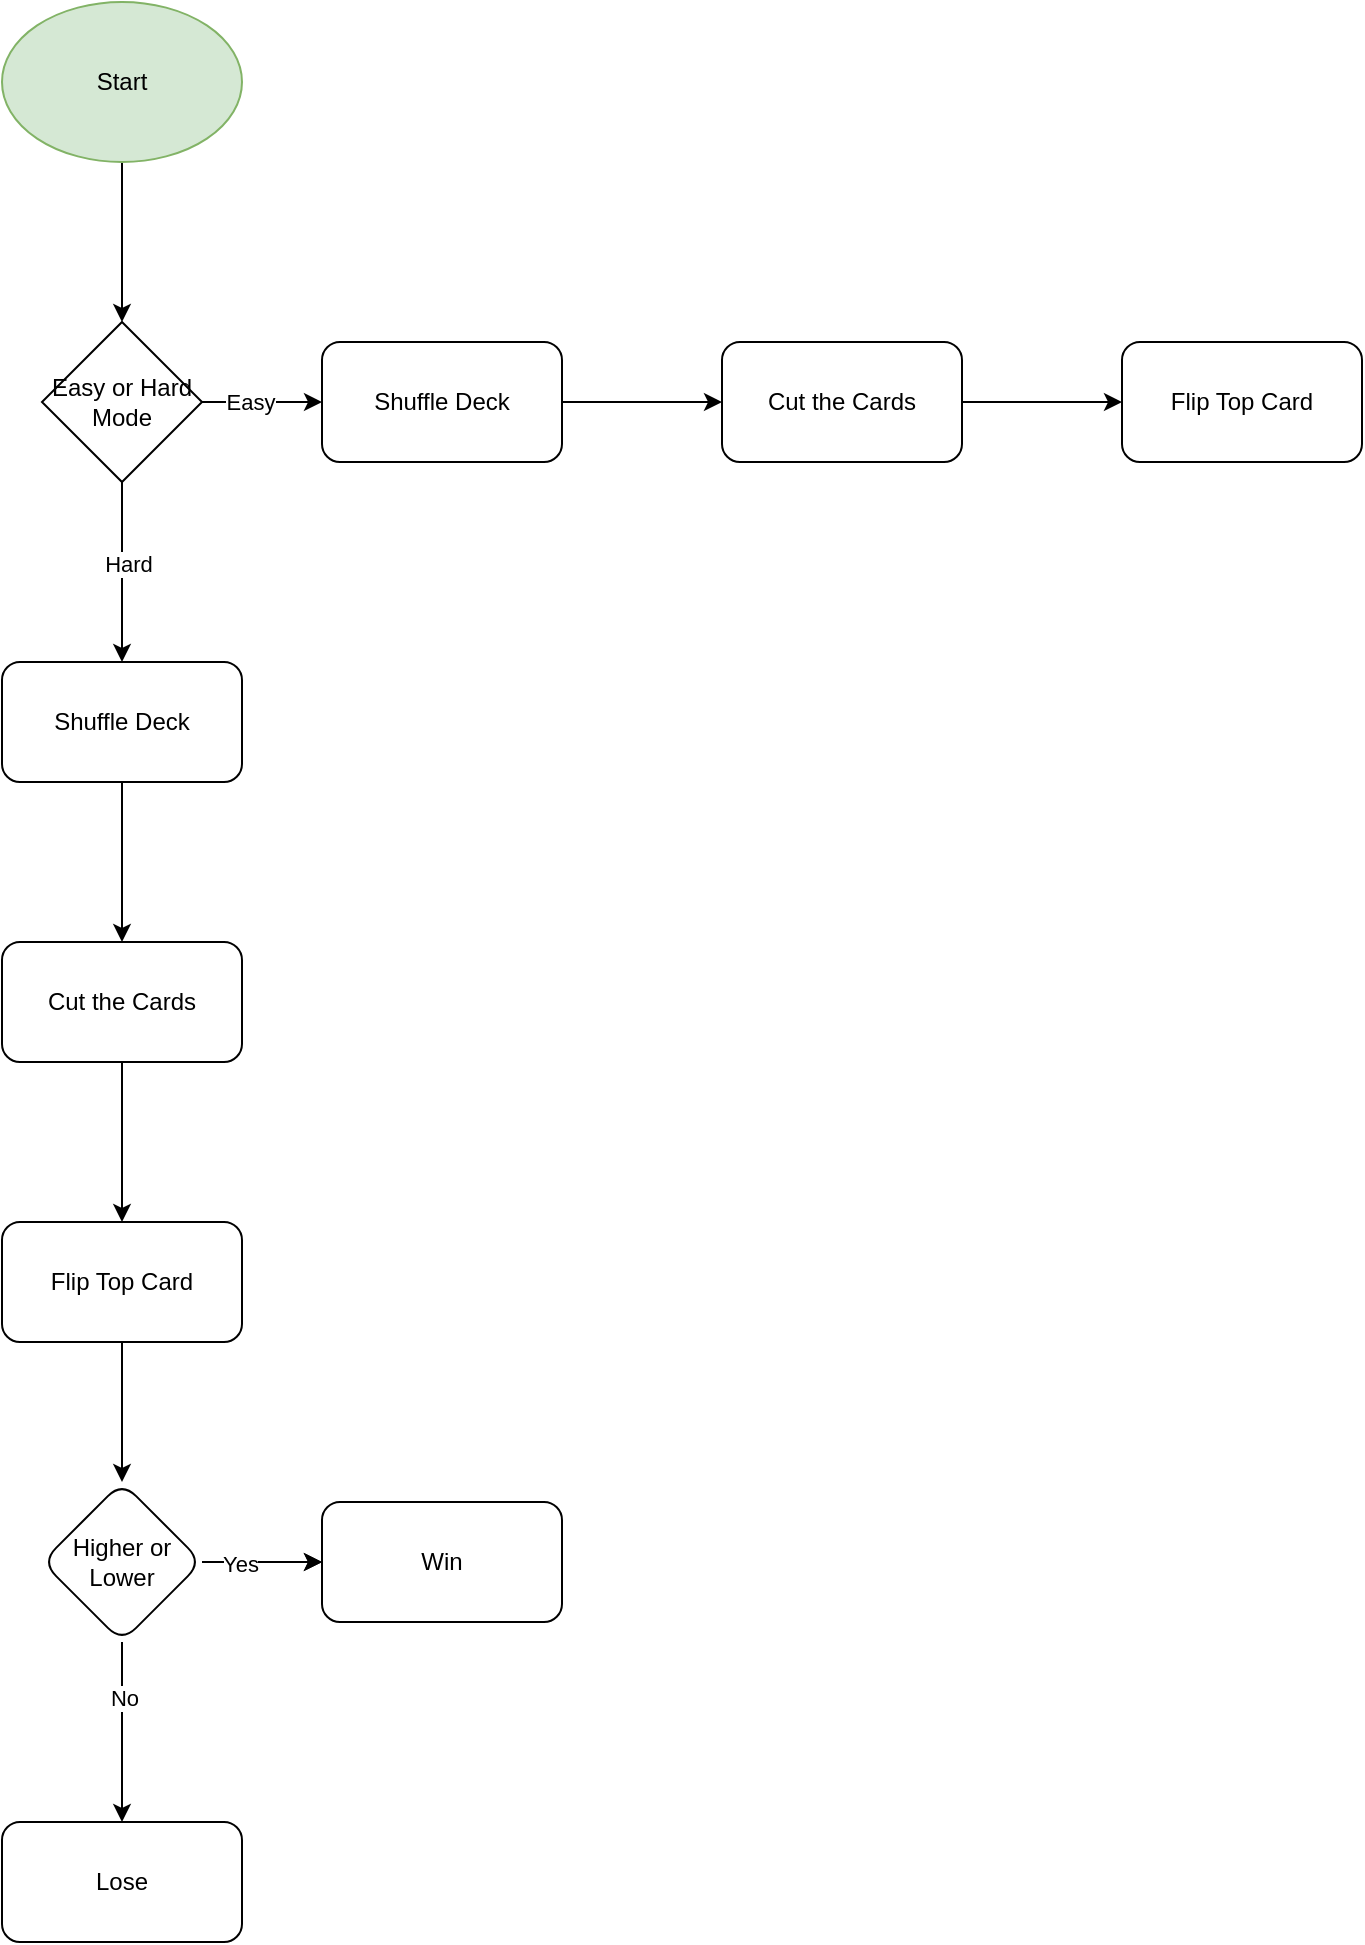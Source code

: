 <mxfile version="23.1.4" type="github">
  <diagram name="Page-1" id="zY0mLcmvpDzbfV66CibP">
    <mxGraphModel dx="1434" dy="754" grid="1" gridSize="10" guides="1" tooltips="1" connect="1" arrows="1" fold="1" page="1" pageScale="1" pageWidth="850" pageHeight="1100" math="0" shadow="0">
      <root>
        <mxCell id="0" />
        <mxCell id="1" parent="0" />
        <mxCell id="0r4grzwR4e4F5FuuQjWl-5" value="" style="edgeStyle=orthogonalEdgeStyle;rounded=0;orthogonalLoop=1;jettySize=auto;html=1;" edge="1" parent="1" source="0r4grzwR4e4F5FuuQjWl-1" target="0r4grzwR4e4F5FuuQjWl-4">
          <mxGeometry relative="1" as="geometry" />
        </mxCell>
        <mxCell id="0r4grzwR4e4F5FuuQjWl-1" value="Start" style="ellipse;whiteSpace=wrap;html=1;fillColor=#d5e8d4;strokeColor=#82b366;" vertex="1" parent="1">
          <mxGeometry x="40" y="40" width="120" height="80" as="geometry" />
        </mxCell>
        <mxCell id="0r4grzwR4e4F5FuuQjWl-9" value="" style="edgeStyle=orthogonalEdgeStyle;rounded=0;orthogonalLoop=1;jettySize=auto;html=1;" edge="1" parent="1" source="0r4grzwR4e4F5FuuQjWl-4" target="0r4grzwR4e4F5FuuQjWl-8">
          <mxGeometry relative="1" as="geometry" />
        </mxCell>
        <mxCell id="0r4grzwR4e4F5FuuQjWl-11" value="Hard" style="edgeLabel;html=1;align=center;verticalAlign=middle;resizable=0;points=[];" vertex="1" connectable="0" parent="0r4grzwR4e4F5FuuQjWl-9">
          <mxGeometry x="-0.089" y="3" relative="1" as="geometry">
            <mxPoint as="offset" />
          </mxGeometry>
        </mxCell>
        <mxCell id="0r4grzwR4e4F5FuuQjWl-16" value="" style="edgeStyle=orthogonalEdgeStyle;rounded=0;orthogonalLoop=1;jettySize=auto;html=1;" edge="1" parent="1" source="0r4grzwR4e4F5FuuQjWl-4" target="0r4grzwR4e4F5FuuQjWl-15">
          <mxGeometry relative="1" as="geometry" />
        </mxCell>
        <mxCell id="0r4grzwR4e4F5FuuQjWl-17" value="Easy" style="edgeLabel;html=1;align=center;verticalAlign=middle;resizable=0;points=[];" vertex="1" connectable="0" parent="0r4grzwR4e4F5FuuQjWl-16">
          <mxGeometry x="-0.2" relative="1" as="geometry">
            <mxPoint as="offset" />
          </mxGeometry>
        </mxCell>
        <mxCell id="0r4grzwR4e4F5FuuQjWl-4" value="Easy or Hard Mode" style="rhombus;whiteSpace=wrap;html=1;" vertex="1" parent="1">
          <mxGeometry x="60" y="200" width="80" height="80" as="geometry" />
        </mxCell>
        <mxCell id="0r4grzwR4e4F5FuuQjWl-13" value="" style="edgeStyle=orthogonalEdgeStyle;rounded=0;orthogonalLoop=1;jettySize=auto;html=1;" edge="1" parent="1" source="0r4grzwR4e4F5FuuQjWl-8" target="0r4grzwR4e4F5FuuQjWl-12">
          <mxGeometry relative="1" as="geometry" />
        </mxCell>
        <mxCell id="0r4grzwR4e4F5FuuQjWl-8" value="Shuffle Deck" style="rounded=1;whiteSpace=wrap;html=1;" vertex="1" parent="1">
          <mxGeometry x="40" y="370" width="120" height="60" as="geometry" />
        </mxCell>
        <mxCell id="0r4grzwR4e4F5FuuQjWl-23" value="" style="edgeStyle=orthogonalEdgeStyle;rounded=0;orthogonalLoop=1;jettySize=auto;html=1;" edge="1" parent="1" source="0r4grzwR4e4F5FuuQjWl-12" target="0r4grzwR4e4F5FuuQjWl-22">
          <mxGeometry relative="1" as="geometry" />
        </mxCell>
        <mxCell id="0r4grzwR4e4F5FuuQjWl-12" value="Cut the Cards" style="rounded=1;whiteSpace=wrap;html=1;" vertex="1" parent="1">
          <mxGeometry x="40" y="510" width="120" height="60" as="geometry" />
        </mxCell>
        <mxCell id="0r4grzwR4e4F5FuuQjWl-19" value="" style="edgeStyle=orthogonalEdgeStyle;rounded=0;orthogonalLoop=1;jettySize=auto;html=1;" edge="1" parent="1" source="0r4grzwR4e4F5FuuQjWl-15" target="0r4grzwR4e4F5FuuQjWl-18">
          <mxGeometry relative="1" as="geometry" />
        </mxCell>
        <mxCell id="0r4grzwR4e4F5FuuQjWl-15" value="Shuffle Deck" style="rounded=1;whiteSpace=wrap;html=1;" vertex="1" parent="1">
          <mxGeometry x="200" y="210" width="120" height="60" as="geometry" />
        </mxCell>
        <mxCell id="0r4grzwR4e4F5FuuQjWl-21" value="" style="edgeStyle=orthogonalEdgeStyle;rounded=0;orthogonalLoop=1;jettySize=auto;html=1;" edge="1" parent="1" source="0r4grzwR4e4F5FuuQjWl-18" target="0r4grzwR4e4F5FuuQjWl-20">
          <mxGeometry relative="1" as="geometry" />
        </mxCell>
        <mxCell id="0r4grzwR4e4F5FuuQjWl-18" value="Cut the Cards" style="rounded=1;whiteSpace=wrap;html=1;" vertex="1" parent="1">
          <mxGeometry x="400" y="210" width="120" height="60" as="geometry" />
        </mxCell>
        <mxCell id="0r4grzwR4e4F5FuuQjWl-20" value="Flip Top Card" style="rounded=1;whiteSpace=wrap;html=1;" vertex="1" parent="1">
          <mxGeometry x="600" y="210" width="120" height="60" as="geometry" />
        </mxCell>
        <mxCell id="0r4grzwR4e4F5FuuQjWl-25" value="" style="edgeStyle=orthogonalEdgeStyle;rounded=0;orthogonalLoop=1;jettySize=auto;html=1;" edge="1" parent="1" source="0r4grzwR4e4F5FuuQjWl-22" target="0r4grzwR4e4F5FuuQjWl-24">
          <mxGeometry relative="1" as="geometry" />
        </mxCell>
        <mxCell id="0r4grzwR4e4F5FuuQjWl-22" value="Flip Top Card" style="rounded=1;whiteSpace=wrap;html=1;" vertex="1" parent="1">
          <mxGeometry x="40" y="650" width="120" height="60" as="geometry" />
        </mxCell>
        <mxCell id="0r4grzwR4e4F5FuuQjWl-27" value="" style="edgeStyle=orthogonalEdgeStyle;rounded=0;orthogonalLoop=1;jettySize=auto;html=1;" edge="1" parent="1" source="0r4grzwR4e4F5FuuQjWl-24" target="0r4grzwR4e4F5FuuQjWl-26">
          <mxGeometry relative="1" as="geometry" />
        </mxCell>
        <mxCell id="0r4grzwR4e4F5FuuQjWl-29" value="" style="edgeStyle=orthogonalEdgeStyle;rounded=0;orthogonalLoop=1;jettySize=auto;html=1;" edge="1" parent="1" source="0r4grzwR4e4F5FuuQjWl-24" target="0r4grzwR4e4F5FuuQjWl-28">
          <mxGeometry relative="1" as="geometry" />
        </mxCell>
        <mxCell id="0r4grzwR4e4F5FuuQjWl-33" value="No" style="edgeLabel;html=1;align=center;verticalAlign=middle;resizable=0;points=[];" vertex="1" connectable="0" parent="0r4grzwR4e4F5FuuQjWl-29">
          <mxGeometry x="-0.378" y="1" relative="1" as="geometry">
            <mxPoint as="offset" />
          </mxGeometry>
        </mxCell>
        <mxCell id="0r4grzwR4e4F5FuuQjWl-30" value="" style="edgeStyle=orthogonalEdgeStyle;rounded=0;orthogonalLoop=1;jettySize=auto;html=1;" edge="1" parent="1" source="0r4grzwR4e4F5FuuQjWl-24" target="0r4grzwR4e4F5FuuQjWl-26">
          <mxGeometry relative="1" as="geometry" />
        </mxCell>
        <mxCell id="0r4grzwR4e4F5FuuQjWl-32" value="Yes" style="edgeLabel;html=1;align=center;verticalAlign=middle;resizable=0;points=[];" vertex="1" connectable="0" parent="0r4grzwR4e4F5FuuQjWl-30">
          <mxGeometry x="-0.367" y="-1" relative="1" as="geometry">
            <mxPoint as="offset" />
          </mxGeometry>
        </mxCell>
        <mxCell id="0r4grzwR4e4F5FuuQjWl-24" value="Higher or Lower" style="rhombus;whiteSpace=wrap;html=1;rounded=1;" vertex="1" parent="1">
          <mxGeometry x="60" y="780" width="80" height="80" as="geometry" />
        </mxCell>
        <mxCell id="0r4grzwR4e4F5FuuQjWl-26" value="Win" style="whiteSpace=wrap;html=1;rounded=1;" vertex="1" parent="1">
          <mxGeometry x="200" y="790" width="120" height="60" as="geometry" />
        </mxCell>
        <mxCell id="0r4grzwR4e4F5FuuQjWl-28" value="Lose" style="whiteSpace=wrap;html=1;rounded=1;" vertex="1" parent="1">
          <mxGeometry x="40" y="950" width="120" height="60" as="geometry" />
        </mxCell>
      </root>
    </mxGraphModel>
  </diagram>
</mxfile>
